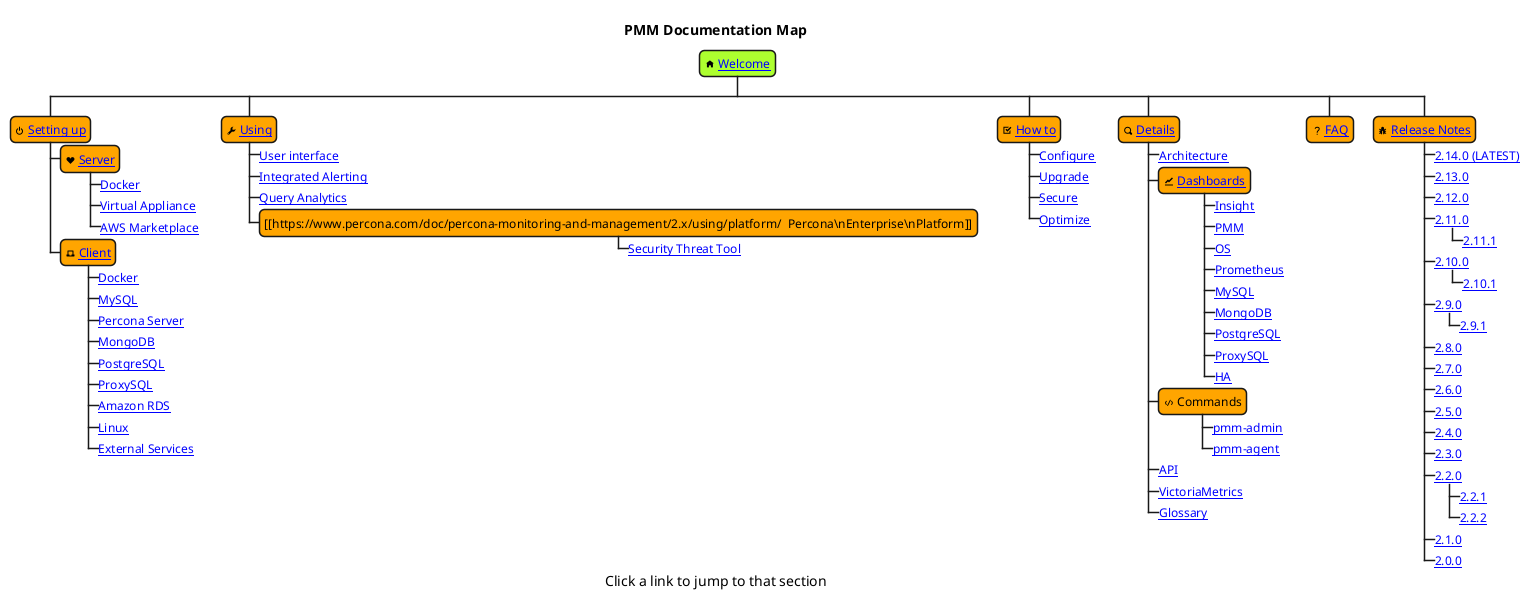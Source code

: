 ' Map of documentation
' To export as image with clickable links:
'
' A) Using Visual Studio Code:
' 1. install PlantUML extension (https://marketplace.visualstudio.com/items?itemName=jebbs.plantuml)
' 2. Right click and choose 'Export current diagram'
' 3. Select 'svg' type
' 3. Copy out/resources/Map/PMM_Documentation_Map.svg to docs/_images
'
' B) Command line:
' 1. Download PlantUML jar file: https://sourceforge.net/projects/plantuml/files/plantuml.jar/download
' 2. cat _resources/diagrams/Map_WBS.puml | java -jar ~/Downloads/plantuml.jar -tsvg -pipe > docs/_images/PMM_Documentation_Map_WBS.svg
'
' For icons see https://plantuml.com/openiconic

@startwbs "PMM_Documentation_Map"
title PMM Documentation Map
caption Click a link to jump to that section
skinparam Shadowing false
<style>
wbsDiagram {
  node {
    FontSize 12
    BackgroundColor Orange
    RoundCorner 10
    Padding 5
    Margin 3
  }
}
</style>

*[#GreenYellow] <&home> [[https://www.percona.com/doc/percona-monitoring-and-management/2.x/index.html Welcome]]
	* <&power-standby> [[https://www.percona.com/doc/percona-monitoring-and-management/2.x/setting-up/ Setting up]]
		* <&heart> [[https://www.percona.com/doc/percona-monitoring-and-management/2.x/setting-up/server/ Server]]
			*_ [[https://www.percona.com/doc/percona-monitoring-and-management/2.x/setting-up/server/docker.html Docker]]
			*_ [[https://www.percona.com/doc/percona-monitoring-and-management/2.x/setting-up/server/virtual-appliance.html Virtual Appliance]]
			*_ [[https://www.percona.com/doc/percona-monitoring-and-management/2.x/setting-up/server/aws.html AWS Marketplace]]
		* <&laptop> [[https://www.percona.com/doc/percona-monitoring-and-management/2.x/setting-up/client/ Client]]
			*_ [[https://www.percona.com/doc/percona-monitoring-and-management/2.x/setting-up/client/docker.html Docker]]
			*_ [[https://www.percona.com/doc/percona-monitoring-and-management/2.x/setting-up/client/mysql.html MySQL]]
			*_ [[https://www.percona.com/doc/percona-monitoring-and-management/2.x/setting-up/client/percona-server.html Percona Server]]
			*_ [[https://www.percona.com/doc/percona-monitoring-and-management/2.x/setting-up/client/mongodb.html MongoDB]]
			*_ [[https://www.percona.com/doc/percona-monitoring-and-management/2.x/setting-up/client/postgresql.html PostgreSQL]]
			*_ [[https://www.percona.com/doc/percona-monitoring-and-management/2.x/setting-up/client/proxysql.html ProxySQL]]
			*_ [[https://www.percona.com/doc/percona-monitoring-and-management/2.x/setting-up/client/aws.html Amazon RDS]]
			*_ [[https://www.percona.com/doc/percona-monitoring-and-management/2.x/setting-up/client/linux.html Linux]]
			*_ [[https://www.percona.com/doc/percona-monitoring-and-management/2.x/setting-up/client/external.html External Services]]
	* <&wrench> [[https://www.percona.com/doc/percona-monitoring-and-management/2.x/using/ Using]]
		*_ [[https://www.percona.com/doc/percona-monitoring-and-management/2.x/using/interface.html User interface]]
		*_ [[https://www.percona.com/doc/percona-monitoring-and-management/2.x/using/alerting.html Integrated Alerting]]
		*_ [[https://www.percona.com/doc/percona-monitoring-and-management/2.x/using/query-analytics.html Query Analytics]]
		* [[https://www.percona.com/doc/percona-monitoring-and-management/2.x/using/platform/  Percona\nEnterprise\nPlatform]]
			*_ [[https://www.percona.com/doc/percona-monitoring-and-management/2.x/using/platform/security-threat-tool.html Security Threat Tool]]
	* <&task> [[https://www.percona.com/doc/percona-monitoring-and-management/2.x/how-to/ How to]]
		*_ [[https://www.percona.com/doc/percona-monitoring-and-management/2.x/how-to/configure.html Configure]]
		*_ [[https://www.percona.com/doc/percona-monitoring-and-management/2.x/how-to/upgrade.html Upgrade]]
		*_ [[https://www.percona.com/doc/percona-monitoring-and-management/2.x/how-to/secure.html Secure]]
		*_ [[https://www.percona.com/doc/percona-monitoring-and-management/2.x/how-to/optimize.html Optimize]]


	* <&magnifying-glass> [[https://www.percona.com/doc/percona-monitoring-and-management/2.x/details/ Details]]
		*_ [[https://www.percona.com/doc/percona-monitoring-and-management/2.x/details/architecture.html Architecture]]
		* <&graph> [[https://www.percona.com/doc/percona-monitoring-and-management/2.x/details/dashboards/ Dashboards]]
			*_ [[https://www.percona.com/doc/percona-monitoring-and-management/2.x/details/dashboards/index.html#insight Insight]]
			*_ [[https://www.percona.com/doc/percona-monitoring-and-management/2.x/details/dashboards/index.html#pmm PMM]]
			*_ [[https://www.percona.com/doc/percona-monitoring-and-management/2.x/details/dashboards/index.html#os-dashboards OS]]
			*_ [[https://www.percona.com/doc/percona-monitoring-and-management/2.x/details/dashboards/index.html#prometheus-dashboards Prometheus]]
			*_ [[https://www.percona.com/doc/percona-monitoring-and-management/2.x/details/dashboards/index.html#mysql-dashboards MySQL]]
			*_ [[https://www.percona.com/doc/percona-monitoring-and-management/2.x/details/dashboards/index.html#mongodb-dashboards MongoDB]]
			*_ [[https://www.percona.com/doc/percona-monitoring-and-management/2.x/details/dashboards/index.html#postgresql-dashboards PostgreSQL]]
			*_ [[https://www.percona.com/doc/percona-monitoring-and-management/2.x/details/dashboards/index.html#proxysql-dashboards ProxySQL]]
			*_ [[https://www.percona.com/doc/percona-monitoring-and-management/2.x/details/dashboards/index.html#ha-dashboards HA]]
		* <&code> Commands
			*_ [[https://www.percona.com/doc/percona-monitoring-and-management/2.x/details/commands/pmm-admin.html pmm-admin]]
			*_ [[https://www.percona.com/doc/percona-monitoring-and-management/2.x/details/commands/pmm-agent.html pmm-agent]]
		*_ [[https://www.percona.com/doc/percona-monitoring-and-management/2.x/details/api.html API]]
		*_ [[https://www.percona.com/doc/percona-monitoring-and-management/2.x/details/victoria-metrics.html VictoriaMetrics]]
		*_ [[https://www.percona.com/doc/percona-monitoring-and-management/2.x/details/glossary.html Glossary]]
	* <&question-mark> [[https://www.percona.com/doc/percona-monitoring-and-management/2.x/faq.html FAQ]]
	* <&bug> [[https://www.percona.com/doc/percona-monitoring-and-management/2.x/release-notes/ Release Notes]]
		*_ [[https://www.percona.com/doc/percona-monitoring-and-management/2.x/release-notes/2.14.0.html 2.14.0 (LATEST)]]
		*_ [[https://www.percona.com/doc/percona-monitoring-and-management/2.x/release-notes/2.13.0.html 2.13.0]]
		*_ [[https://www.percona.com/doc/percona-monitoring-and-management/2.x/release-notes/2.12.0.html 2.12.0]]
		*_ [[https://www.percona.com/doc/percona-monitoring-and-management/2.x/release-notes/2.11.0.html 2.11.0]]
			*_ [[https://www.percona.com/doc/percona-monitoring-and-management/2.x/release-notes/2.11.1.html 2.11.1]]
		*_ [[https://www.percona.com/doc/percona-monitoring-and-management/2.x/release-notes/2.10.0.html 2.10.0]]
			*_ [[https://www.percona.com/doc/percona-monitoring-and-management/2.x/release-notes/2.10.1.html 2.10.1]]
		*_ [[https://www.percona.com/doc/percona-monitoring-and-management/2.x/release-notes/2.9.0.html 2.9.0]]
			*_ [[https://www.percona.com/doc/percona-monitoring-and-management/2.x/release-notes/2.9.1.html 2.9.1]]
		*_ [[https://www.percona.com/doc/percona-monitoring-and-management/2.x/release-notes/2.8.0.html 2.8.0]]
		*_ [[https://www.percona.com/doc/percona-monitoring-and-management/2.x/release-notes/2.7.0.html 2.7.0]]
		*_ [[https://www.percona.com/doc/percona-monitoring-and-management/2.x/release-notes/2.6.0.html 2.6.0]]
		*_ [[https://www.percona.com/doc/percona-monitoring-and-management/2.x/release-notes/2.5.0.html 2.5.0]]
		*_ [[https://www.percona.com/doc/percona-monitoring-and-management/2.x/release-notes/2.4.0.html 2.4.0]]
		*_ [[https://www.percona.com/doc/percona-monitoring-and-management/2.x/release-notes/2.3.0.html 2.3.0]]
		*_ [[https://www.percona.com/doc/percona-monitoring-and-management/2.x/release-notes/2.2.0.html 2.2.0]]
			*_ [[https://www.percona.com/doc/percona-monitoring-and-management/2.x/release-notes/2.2.1.html 2.2.1]]
			*_ [[https://www.percona.com/doc/percona-monitoring-and-management/2.x/release-notes/2.2.2.html 2.2.2]]
		*_ [[https://www.percona.com/doc/percona-monitoring-and-management/2.x/release-notes/2.1.0.html 2.1.0]]
		*_ [[https://www.percona.com/doc/percona-monitoring-and-management/2.x/release-notes/2.0.0.html 2.0.0]]
@endwbs
